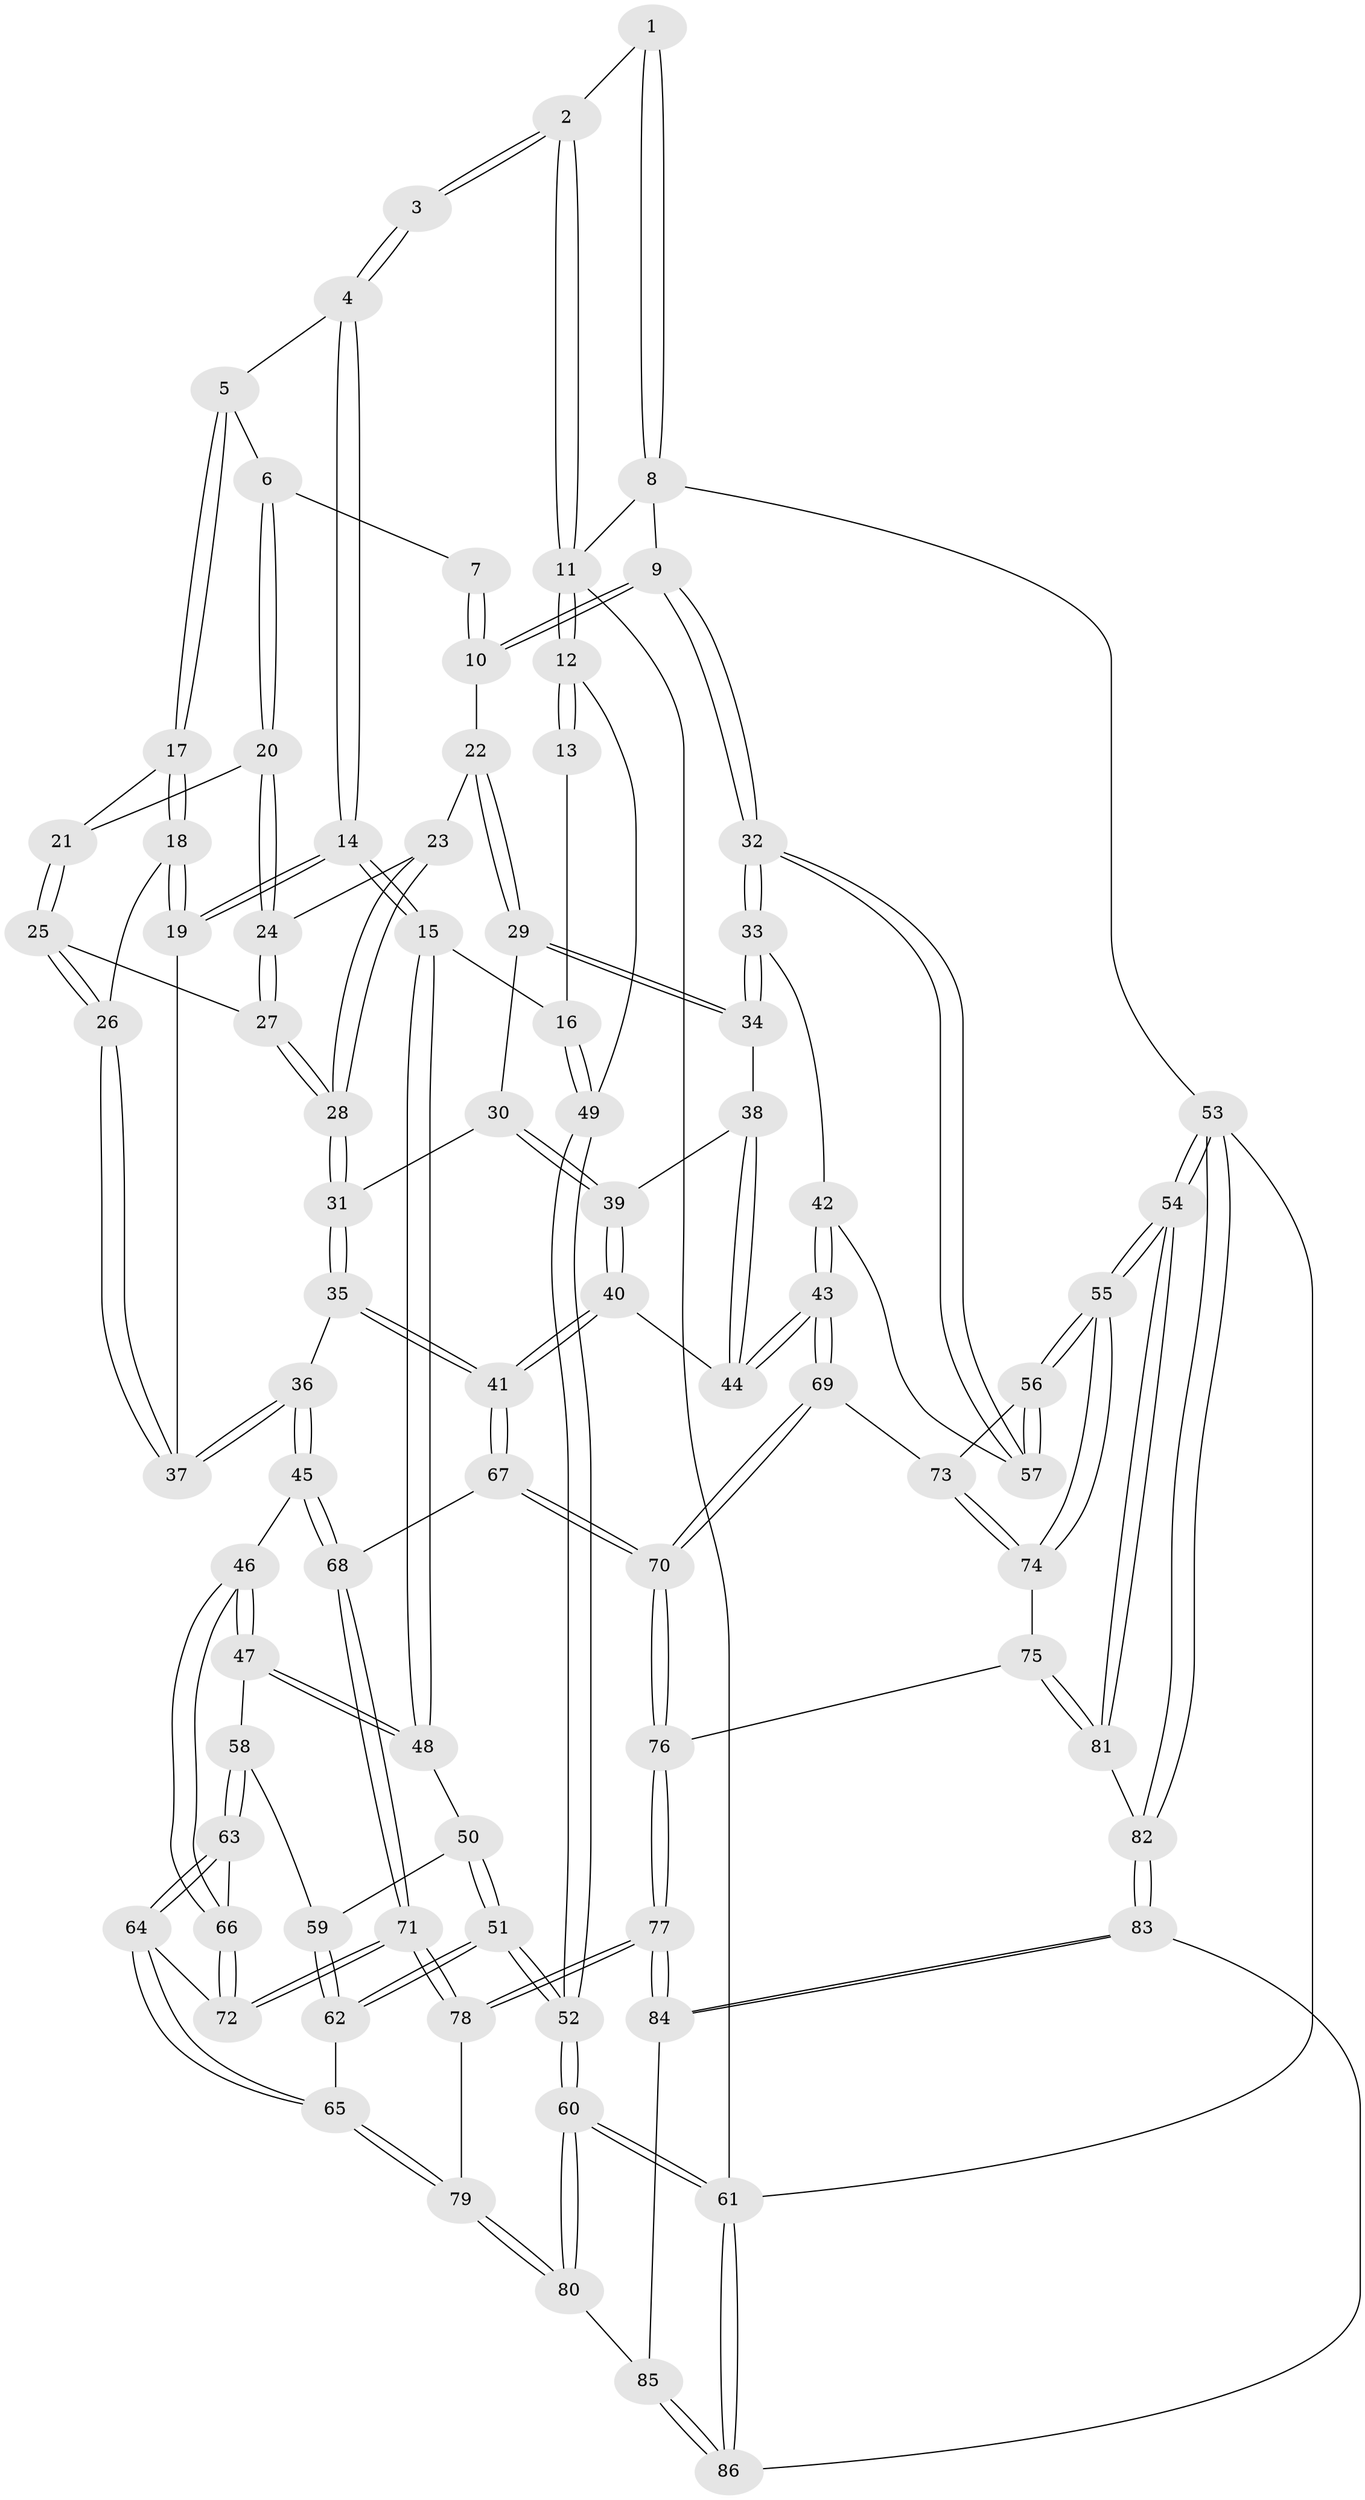 // Generated by graph-tools (version 1.1) at 2025/11/02/27/25 16:11:57]
// undirected, 86 vertices, 212 edges
graph export_dot {
graph [start="1"]
  node [color=gray90,style=filled];
  1 [pos="+0.5968437707127077+0"];
  2 [pos="+0.21133949459571658+0"];
  3 [pos="+0.21428577615478955+0"];
  4 [pos="+0.24428506932573363+0.01348370792532574"];
  5 [pos="+0.3107250363531556+0.07807511365128256"];
  6 [pos="+0.4784731402022366+0.10810069967980505"];
  7 [pos="+0.581196920748463+0"];
  8 [pos="+1+0"];
  9 [pos="+1+0.0864614260397271"];
  10 [pos="+0.6386326967933652+0.1722391884220239"];
  11 [pos="+0+0"];
  12 [pos="+0+0.1830898241388805"];
  13 [pos="+0.19863535403530805+0"];
  14 [pos="+0.15598240839137348+0.3126404698094536"];
  15 [pos="+0.10979287485855974+0.3344166317814151"];
  16 [pos="+0+0.2784929254832429"];
  17 [pos="+0.32354908722768083+0.1920401467003227"];
  18 [pos="+0.28484357130825894+0.24256311219547255"];
  19 [pos="+0.165543446233049+0.31203930562877735"];
  20 [pos="+0.4940806466034934+0.13888515980431734"];
  21 [pos="+0.3685542867023095+0.21724519407845214"];
  22 [pos="+0.5923902733754284+0.20063243703325484"];
  23 [pos="+0.5461803305088371+0.1856130472232047"];
  24 [pos="+0.5213161791046649+0.17161764281706482"];
  25 [pos="+0.40642513175080053+0.2783539048841551"];
  26 [pos="+0.3629736974155794+0.3057320291486706"];
  27 [pos="+0.4083331085471163+0.27868376188612715"];
  28 [pos="+0.46227208987707563+0.3382266191326416"];
  29 [pos="+0.6055443571107154+0.284565535612513"];
  30 [pos="+0.5745544857629216+0.324724463484551"];
  31 [pos="+0.47039742096700504+0.35787064988506245"];
  32 [pos="+1+0.1747503679270362"];
  33 [pos="+0.7227430009672464+0.35860465126758756"];
  34 [pos="+0.7114579522111214+0.35764983307014236"];
  35 [pos="+0.43646151323733196+0.4711692968598512"];
  36 [pos="+0.38989973853074406+0.4764547641888408"];
  37 [pos="+0.3255215135921181+0.3729200627717406"];
  38 [pos="+0.6940754206830515+0.37327186764800674"];
  39 [pos="+0.58732996544324+0.44472648658218955"];
  40 [pos="+0.5633253823587614+0.49796849978971963"];
  41 [pos="+0.5145122576418318+0.5120970379030392"];
  42 [pos="+0.740099911999133+0.48209844631287563"];
  43 [pos="+0.7078929022234581+0.5572133886932871"];
  44 [pos="+0.6458550014225173+0.5267988983292885"];
  45 [pos="+0.3737416376276677+0.4904500284356474"];
  46 [pos="+0.27901377862435134+0.5204376377853335"];
  47 [pos="+0.2540394090139971+0.5146230777009474"];
  48 [pos="+0.11751832645910404+0.36344866086725536"];
  49 [pos="+0+0.2724794642168494"];
  50 [pos="+0.08847777302595515+0.5066590115236224"];
  51 [pos="+0+0.6749536662044685"];
  52 [pos="+0+0.7248822670892588"];
  53 [pos="+1+1"];
  54 [pos="+1+1"];
  55 [pos="+1+0.880504630384862"];
  56 [pos="+1+0.4881874375677922"];
  57 [pos="+1+0.3917790223324973"];
  58 [pos="+0.2010445259833721+0.5544193986763923"];
  59 [pos="+0.17371412578650136+0.5615746548685204"];
  60 [pos="+0+1"];
  61 [pos="+0+1"];
  62 [pos="+0.08746394657800267+0.6877042637838204"];
  63 [pos="+0.20629740845876485+0.6322764245764559"];
  64 [pos="+0.19883826380715247+0.646180130054567"];
  65 [pos="+0.10323553805784039+0.6939018855629583"];
  66 [pos="+0.2754368079817643+0.5991724498450776"];
  67 [pos="+0.5152243042039697+0.6085885264255714"];
  68 [pos="+0.37681856364372185+0.6785326239734844"];
  69 [pos="+0.7136406152414024+0.5682285217673673"];
  70 [pos="+0.5700193322619626+0.7077026153263719"];
  71 [pos="+0.3433211476644533+0.7408907550401935"];
  72 [pos="+0.3057936555625528+0.6890660016346589"];
  73 [pos="+0.7774645115311146+0.6158605376847778"];
  74 [pos="+0.7819452596108456+0.7524527976442553"];
  75 [pos="+0.7203001073764594+0.7988511379279761"];
  76 [pos="+0.5720751012754963+0.77966015744855"];
  77 [pos="+0.47638641840426904+0.8567151705330994"];
  78 [pos="+0.34335933150044795+0.7904613301262433"];
  79 [pos="+0.24970135440470095+0.827789038609598"];
  80 [pos="+0.22925806225621878+0.8612817229719001"];
  81 [pos="+0.73604529748889+0.8988545388477285"];
  82 [pos="+0.6378201353245075+1"];
  83 [pos="+0.5327852875445503+1"];
  84 [pos="+0.49946286274394347+1"];
  85 [pos="+0.2666013226762298+0.9419675842212393"];
  86 [pos="+0.3522693410669193+1"];
  1 -- 2;
  1 -- 8;
  1 -- 8;
  2 -- 3;
  2 -- 3;
  2 -- 11;
  2 -- 11;
  3 -- 4;
  3 -- 4;
  4 -- 5;
  4 -- 14;
  4 -- 14;
  5 -- 6;
  5 -- 17;
  5 -- 17;
  6 -- 7;
  6 -- 20;
  6 -- 20;
  7 -- 10;
  7 -- 10;
  8 -- 9;
  8 -- 11;
  8 -- 53;
  9 -- 10;
  9 -- 10;
  9 -- 32;
  9 -- 32;
  10 -- 22;
  11 -- 12;
  11 -- 12;
  11 -- 61;
  12 -- 13;
  12 -- 13;
  12 -- 49;
  13 -- 16;
  14 -- 15;
  14 -- 15;
  14 -- 19;
  14 -- 19;
  15 -- 16;
  15 -- 48;
  15 -- 48;
  16 -- 49;
  16 -- 49;
  17 -- 18;
  17 -- 18;
  17 -- 21;
  18 -- 19;
  18 -- 19;
  18 -- 26;
  19 -- 37;
  20 -- 21;
  20 -- 24;
  20 -- 24;
  21 -- 25;
  21 -- 25;
  22 -- 23;
  22 -- 29;
  22 -- 29;
  23 -- 24;
  23 -- 28;
  23 -- 28;
  24 -- 27;
  24 -- 27;
  25 -- 26;
  25 -- 26;
  25 -- 27;
  26 -- 37;
  26 -- 37;
  27 -- 28;
  27 -- 28;
  28 -- 31;
  28 -- 31;
  29 -- 30;
  29 -- 34;
  29 -- 34;
  30 -- 31;
  30 -- 39;
  30 -- 39;
  31 -- 35;
  31 -- 35;
  32 -- 33;
  32 -- 33;
  32 -- 57;
  32 -- 57;
  33 -- 34;
  33 -- 34;
  33 -- 42;
  34 -- 38;
  35 -- 36;
  35 -- 41;
  35 -- 41;
  36 -- 37;
  36 -- 37;
  36 -- 45;
  36 -- 45;
  38 -- 39;
  38 -- 44;
  38 -- 44;
  39 -- 40;
  39 -- 40;
  40 -- 41;
  40 -- 41;
  40 -- 44;
  41 -- 67;
  41 -- 67;
  42 -- 43;
  42 -- 43;
  42 -- 57;
  43 -- 44;
  43 -- 44;
  43 -- 69;
  43 -- 69;
  45 -- 46;
  45 -- 68;
  45 -- 68;
  46 -- 47;
  46 -- 47;
  46 -- 66;
  46 -- 66;
  47 -- 48;
  47 -- 48;
  47 -- 58;
  48 -- 50;
  49 -- 52;
  49 -- 52;
  50 -- 51;
  50 -- 51;
  50 -- 59;
  51 -- 52;
  51 -- 52;
  51 -- 62;
  51 -- 62;
  52 -- 60;
  52 -- 60;
  53 -- 54;
  53 -- 54;
  53 -- 82;
  53 -- 82;
  53 -- 61;
  54 -- 55;
  54 -- 55;
  54 -- 81;
  54 -- 81;
  55 -- 56;
  55 -- 56;
  55 -- 74;
  55 -- 74;
  56 -- 57;
  56 -- 57;
  56 -- 73;
  58 -- 59;
  58 -- 63;
  58 -- 63;
  59 -- 62;
  59 -- 62;
  60 -- 61;
  60 -- 61;
  60 -- 80;
  60 -- 80;
  61 -- 86;
  61 -- 86;
  62 -- 65;
  63 -- 64;
  63 -- 64;
  63 -- 66;
  64 -- 65;
  64 -- 65;
  64 -- 72;
  65 -- 79;
  65 -- 79;
  66 -- 72;
  66 -- 72;
  67 -- 68;
  67 -- 70;
  67 -- 70;
  68 -- 71;
  68 -- 71;
  69 -- 70;
  69 -- 70;
  69 -- 73;
  70 -- 76;
  70 -- 76;
  71 -- 72;
  71 -- 72;
  71 -- 78;
  71 -- 78;
  73 -- 74;
  73 -- 74;
  74 -- 75;
  75 -- 76;
  75 -- 81;
  75 -- 81;
  76 -- 77;
  76 -- 77;
  77 -- 78;
  77 -- 78;
  77 -- 84;
  77 -- 84;
  78 -- 79;
  79 -- 80;
  79 -- 80;
  80 -- 85;
  81 -- 82;
  82 -- 83;
  82 -- 83;
  83 -- 84;
  83 -- 84;
  83 -- 86;
  84 -- 85;
  85 -- 86;
  85 -- 86;
}
